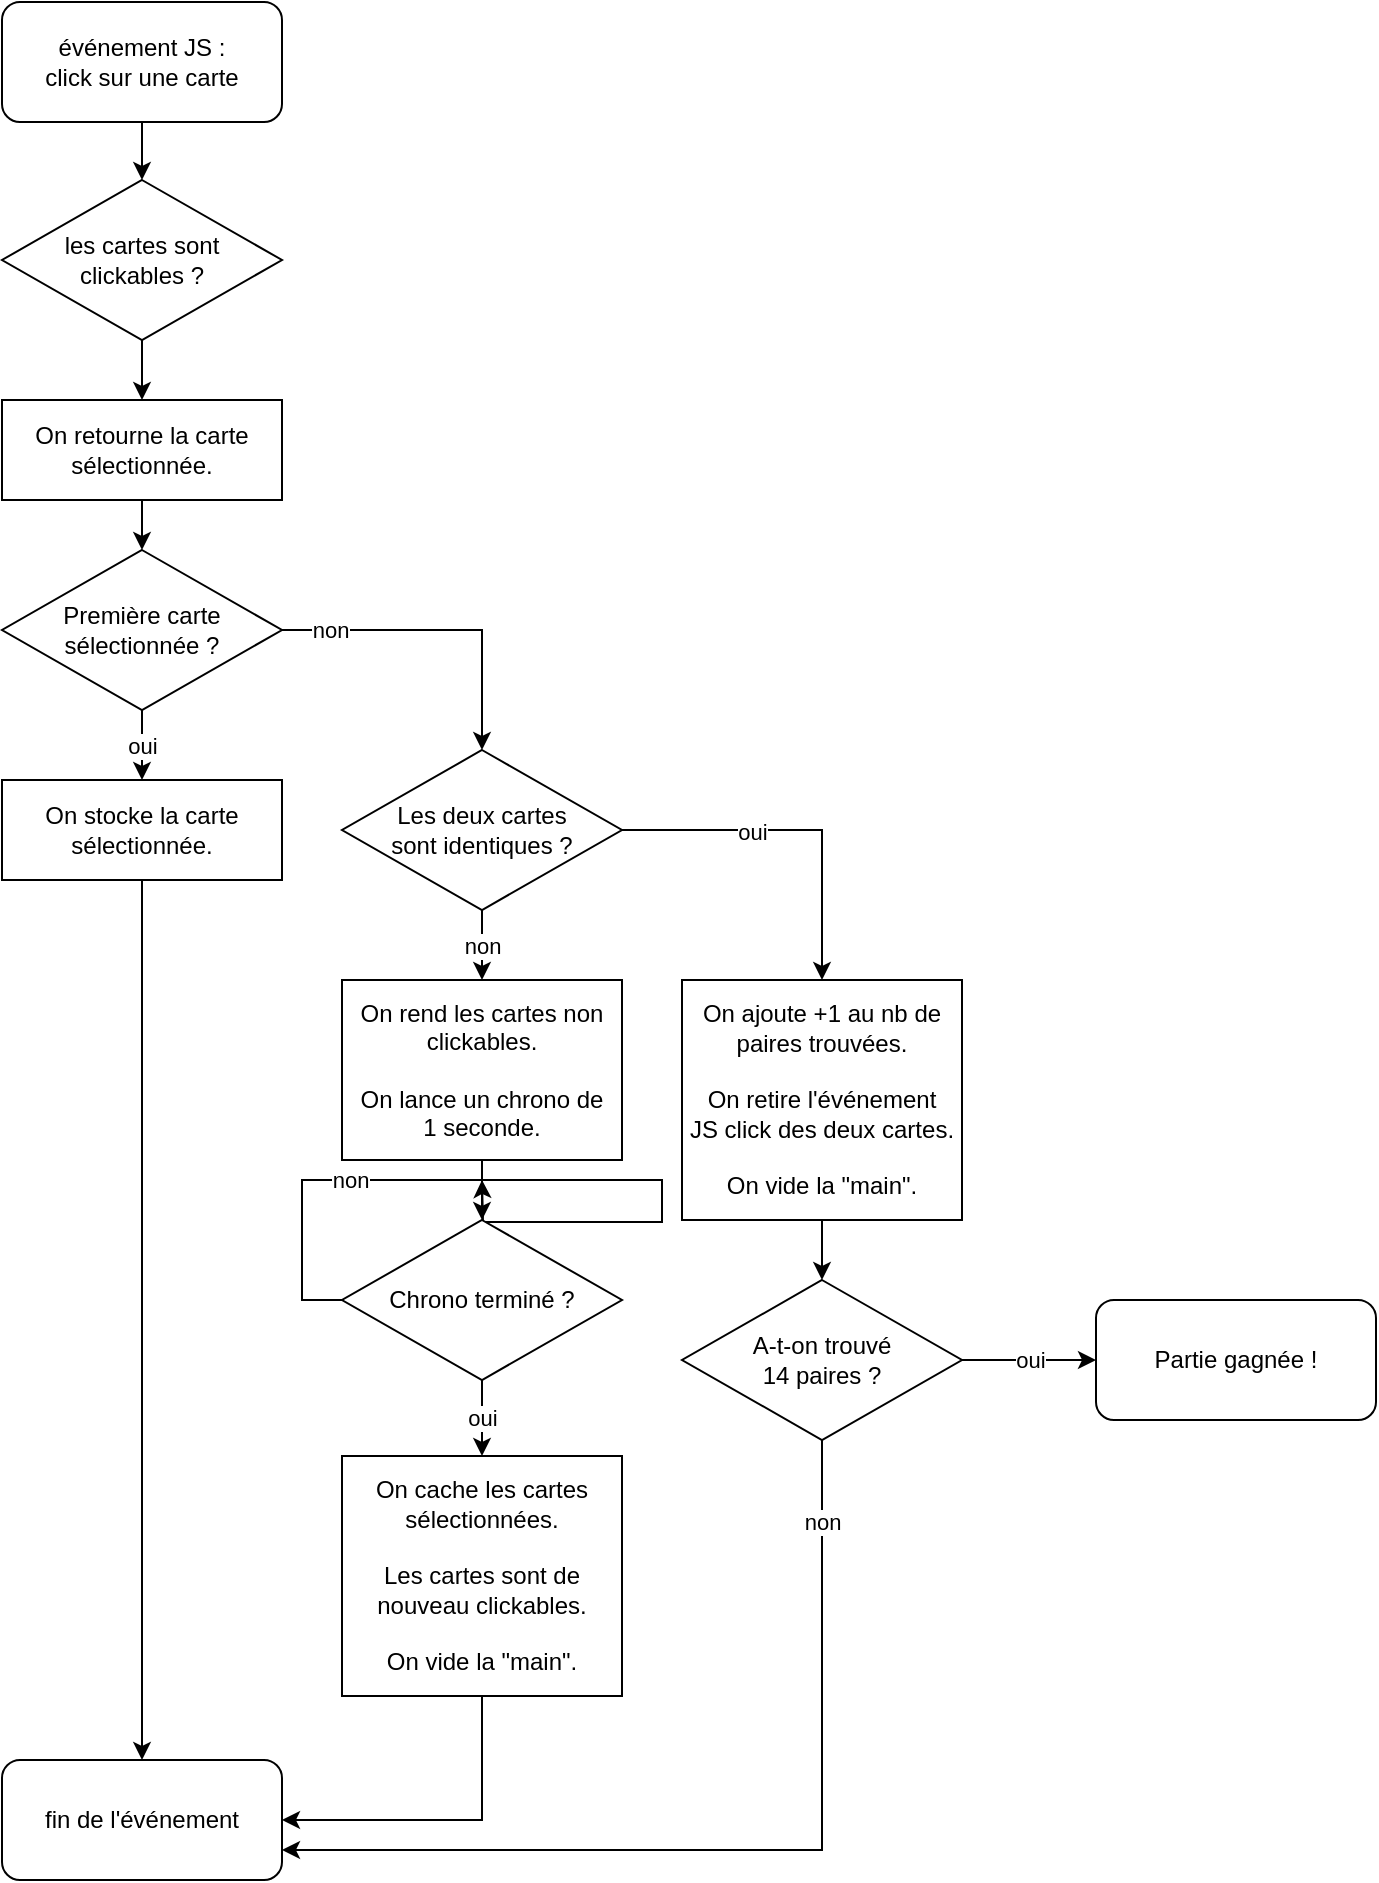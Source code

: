 <mxfile version="14.6.13" type="github">
  <diagram id="Mho7VbrldvnrTyEdaJBi" name="Page-1">
    <mxGraphModel dx="2297" dy="1253" grid="1" gridSize="10" guides="1" tooltips="1" connect="1" arrows="1" fold="1" page="1" pageScale="1" pageWidth="827" pageHeight="1169" math="0" shadow="0">
      <root>
        <mxCell id="0" />
        <mxCell id="1" parent="0" />
        <mxCell id="lv7PpkQllb6Zml0wK7hn-7" style="edgeStyle=orthogonalEdgeStyle;rounded=0;orthogonalLoop=1;jettySize=auto;html=1;exitX=0.5;exitY=1;exitDx=0;exitDy=0;entryX=0.5;entryY=0;entryDx=0;entryDy=0;" edge="1" parent="1" source="lv7PpkQllb6Zml0wK7hn-1" target="lv7PpkQllb6Zml0wK7hn-2">
          <mxGeometry relative="1" as="geometry" />
        </mxCell>
        <mxCell id="lv7PpkQllb6Zml0wK7hn-1" value="événement JS : &lt;br&gt;click sur une carte" style="rounded=1;whiteSpace=wrap;html=1;" vertex="1" parent="1">
          <mxGeometry x="303" y="161" width="140" height="60" as="geometry" />
        </mxCell>
        <mxCell id="lv7PpkQllb6Zml0wK7hn-8" style="edgeStyle=orthogonalEdgeStyle;rounded=0;orthogonalLoop=1;jettySize=auto;html=1;exitX=0.5;exitY=1;exitDx=0;exitDy=0;entryX=0.5;entryY=0;entryDx=0;entryDy=0;" edge="1" parent="1" source="lv7PpkQllb6Zml0wK7hn-2" target="lv7PpkQllb6Zml0wK7hn-4">
          <mxGeometry relative="1" as="geometry" />
        </mxCell>
        <mxCell id="lv7PpkQllb6Zml0wK7hn-2" value="les cartes sont &lt;br&gt;clickables ?" style="rhombus;whiteSpace=wrap;html=1;" vertex="1" parent="1">
          <mxGeometry x="303" y="250" width="140" height="80" as="geometry" />
        </mxCell>
        <mxCell id="lv7PpkQllb6Zml0wK7hn-3" value="fin de l&#39;événement" style="rounded=1;whiteSpace=wrap;html=1;" vertex="1" parent="1">
          <mxGeometry x="303" y="1040" width="140" height="60" as="geometry" />
        </mxCell>
        <mxCell id="lv7PpkQllb6Zml0wK7hn-9" style="edgeStyle=orthogonalEdgeStyle;rounded=0;orthogonalLoop=1;jettySize=auto;html=1;exitX=0.5;exitY=1;exitDx=0;exitDy=0;entryX=0.5;entryY=0;entryDx=0;entryDy=0;" edge="1" parent="1" source="lv7PpkQllb6Zml0wK7hn-4" target="lv7PpkQllb6Zml0wK7hn-5">
          <mxGeometry relative="1" as="geometry" />
        </mxCell>
        <mxCell id="lv7PpkQllb6Zml0wK7hn-4" value="On retourne la carte sélectionnée." style="rounded=0;whiteSpace=wrap;html=1;" vertex="1" parent="1">
          <mxGeometry x="303" y="360" width="140" height="50" as="geometry" />
        </mxCell>
        <mxCell id="lv7PpkQllb6Zml0wK7hn-10" value="oui" style="edgeStyle=orthogonalEdgeStyle;rounded=0;orthogonalLoop=1;jettySize=auto;html=1;exitX=0.5;exitY=1;exitDx=0;exitDy=0;entryX=0.5;entryY=0;entryDx=0;entryDy=0;" edge="1" parent="1" source="lv7PpkQllb6Zml0wK7hn-5" target="lv7PpkQllb6Zml0wK7hn-6">
          <mxGeometry relative="1" as="geometry" />
        </mxCell>
        <mxCell id="lv7PpkQllb6Zml0wK7hn-13" style="edgeStyle=orthogonalEdgeStyle;rounded=0;orthogonalLoop=1;jettySize=auto;html=1;exitX=1;exitY=0.5;exitDx=0;exitDy=0;entryX=0.5;entryY=0;entryDx=0;entryDy=0;" edge="1" parent="1" source="lv7PpkQllb6Zml0wK7hn-5" target="lv7PpkQllb6Zml0wK7hn-12">
          <mxGeometry relative="1" as="geometry" />
        </mxCell>
        <mxCell id="lv7PpkQllb6Zml0wK7hn-35" value="non" style="edgeLabel;html=1;align=center;verticalAlign=middle;resizable=0;points=[];" vertex="1" connectable="0" parent="lv7PpkQllb6Zml0wK7hn-13">
          <mxGeometry x="-0.697" y="-3" relative="1" as="geometry">
            <mxPoint y="-3" as="offset" />
          </mxGeometry>
        </mxCell>
        <mxCell id="lv7PpkQllb6Zml0wK7hn-5" value="&lt;div&gt;Première carte &lt;br&gt;&lt;/div&gt;&lt;div&gt;sélectionnée ?&lt;br&gt;&lt;/div&gt;" style="rhombus;whiteSpace=wrap;html=1;" vertex="1" parent="1">
          <mxGeometry x="303" y="435" width="140" height="80" as="geometry" />
        </mxCell>
        <mxCell id="lv7PpkQllb6Zml0wK7hn-11" style="edgeStyle=orthogonalEdgeStyle;rounded=0;orthogonalLoop=1;jettySize=auto;html=1;exitX=0.5;exitY=1;exitDx=0;exitDy=0;entryX=0.5;entryY=0;entryDx=0;entryDy=0;" edge="1" parent="1" source="lv7PpkQllb6Zml0wK7hn-6" target="lv7PpkQllb6Zml0wK7hn-3">
          <mxGeometry relative="1" as="geometry" />
        </mxCell>
        <mxCell id="lv7PpkQllb6Zml0wK7hn-6" value="On stocke la carte&lt;br&gt;sélectionnée." style="rounded=0;whiteSpace=wrap;html=1;" vertex="1" parent="1">
          <mxGeometry x="303" y="550" width="140" height="50" as="geometry" />
        </mxCell>
        <mxCell id="lv7PpkQllb6Zml0wK7hn-19" style="edgeStyle=orthogonalEdgeStyle;rounded=0;orthogonalLoop=1;jettySize=auto;html=1;exitX=1;exitY=0.5;exitDx=0;exitDy=0;entryX=0.5;entryY=0;entryDx=0;entryDy=0;" edge="1" parent="1" source="lv7PpkQllb6Zml0wK7hn-12" target="lv7PpkQllb6Zml0wK7hn-14">
          <mxGeometry relative="1" as="geometry" />
        </mxCell>
        <mxCell id="lv7PpkQllb6Zml0wK7hn-20" value="oui" style="edgeLabel;html=1;align=center;verticalAlign=middle;resizable=0;points=[];" vertex="1" connectable="0" parent="lv7PpkQllb6Zml0wK7hn-19">
          <mxGeometry x="-0.259" y="-1" relative="1" as="geometry">
            <mxPoint as="offset" />
          </mxGeometry>
        </mxCell>
        <mxCell id="lv7PpkQllb6Zml0wK7hn-22" value="non" style="edgeStyle=orthogonalEdgeStyle;rounded=0;orthogonalLoop=1;jettySize=auto;html=1;exitX=0.5;exitY=1;exitDx=0;exitDy=0;entryX=0.5;entryY=0;entryDx=0;entryDy=0;" edge="1" parent="1" source="lv7PpkQllb6Zml0wK7hn-12" target="lv7PpkQllb6Zml0wK7hn-21">
          <mxGeometry relative="1" as="geometry" />
        </mxCell>
        <mxCell id="lv7PpkQllb6Zml0wK7hn-12" value="&lt;div&gt;Les deux cartes&lt;br&gt;&lt;/div&gt;&lt;div&gt;sont identiques ?&lt;br&gt;&lt;/div&gt;" style="rhombus;whiteSpace=wrap;html=1;" vertex="1" parent="1">
          <mxGeometry x="473" y="535" width="140" height="80" as="geometry" />
        </mxCell>
        <mxCell id="lv7PpkQllb6Zml0wK7hn-16" style="edgeStyle=orthogonalEdgeStyle;rounded=0;orthogonalLoop=1;jettySize=auto;html=1;exitX=0.5;exitY=1;exitDx=0;exitDy=0;entryX=0.5;entryY=0;entryDx=0;entryDy=0;" edge="1" parent="1" source="lv7PpkQllb6Zml0wK7hn-14" target="lv7PpkQllb6Zml0wK7hn-15">
          <mxGeometry relative="1" as="geometry" />
        </mxCell>
        <mxCell id="lv7PpkQllb6Zml0wK7hn-14" value="&lt;div&gt;On ajoute +1 au nb de paires trouvées.&lt;/div&gt;&lt;div&gt;&lt;br&gt;&lt;/div&gt;&lt;div&gt;On retire l&#39;événement &lt;br&gt;JS click des deux cartes.&lt;/div&gt;&lt;div&gt;&lt;br&gt;&lt;/div&gt;&lt;div&gt;On vide la &quot;main&quot;.&lt;br&gt;&lt;/div&gt;" style="rounded=0;whiteSpace=wrap;html=1;" vertex="1" parent="1">
          <mxGeometry x="643" y="650" width="140" height="120" as="geometry" />
        </mxCell>
        <mxCell id="lv7PpkQllb6Zml0wK7hn-32" value="oui" style="edgeStyle=orthogonalEdgeStyle;rounded=0;orthogonalLoop=1;jettySize=auto;html=1;exitX=1;exitY=0.5;exitDx=0;exitDy=0;entryX=0;entryY=0.5;entryDx=0;entryDy=0;" edge="1" parent="1" source="lv7PpkQllb6Zml0wK7hn-15" target="lv7PpkQllb6Zml0wK7hn-17">
          <mxGeometry relative="1" as="geometry" />
        </mxCell>
        <mxCell id="lv7PpkQllb6Zml0wK7hn-33" style="edgeStyle=orthogonalEdgeStyle;rounded=0;orthogonalLoop=1;jettySize=auto;html=1;exitX=0.5;exitY=1;exitDx=0;exitDy=0;entryX=1;entryY=0.75;entryDx=0;entryDy=0;" edge="1" parent="1" source="lv7PpkQllb6Zml0wK7hn-15" target="lv7PpkQllb6Zml0wK7hn-3">
          <mxGeometry relative="1" as="geometry" />
        </mxCell>
        <mxCell id="lv7PpkQllb6Zml0wK7hn-36" value="non" style="edgeLabel;html=1;align=center;verticalAlign=middle;resizable=0;points=[];" vertex="1" connectable="0" parent="lv7PpkQllb6Zml0wK7hn-33">
          <mxGeometry x="-0.827" relative="1" as="geometry">
            <mxPoint as="offset" />
          </mxGeometry>
        </mxCell>
        <mxCell id="lv7PpkQllb6Zml0wK7hn-15" value="&lt;div&gt;A-t-on trouvé&lt;/div&gt;&lt;div&gt;14 paires ?&lt;br&gt;&lt;/div&gt;" style="rhombus;whiteSpace=wrap;html=1;" vertex="1" parent="1">
          <mxGeometry x="643" y="800" width="140" height="80" as="geometry" />
        </mxCell>
        <mxCell id="lv7PpkQllb6Zml0wK7hn-17" value="Partie gagnée !" style="rounded=1;whiteSpace=wrap;html=1;" vertex="1" parent="1">
          <mxGeometry x="850" y="810" width="140" height="60" as="geometry" />
        </mxCell>
        <mxCell id="lv7PpkQllb6Zml0wK7hn-25" style="edgeStyle=orthogonalEdgeStyle;rounded=0;orthogonalLoop=1;jettySize=auto;html=1;exitX=0.5;exitY=1;exitDx=0;exitDy=0;entryX=0.5;entryY=0;entryDx=0;entryDy=0;" edge="1" parent="1" source="lv7PpkQllb6Zml0wK7hn-21" target="lv7PpkQllb6Zml0wK7hn-23">
          <mxGeometry relative="1" as="geometry" />
        </mxCell>
        <mxCell id="lv7PpkQllb6Zml0wK7hn-21" value="&lt;div&gt;On rend les cartes non&lt;/div&gt;&lt;div&gt;clickables.&lt;/div&gt;&lt;div&gt;&lt;br&gt;&lt;/div&gt;&lt;div&gt;On lance un chrono de&lt;/div&gt;&lt;div&gt;1 seconde.&lt;br&gt;&lt;/div&gt;" style="rounded=0;whiteSpace=wrap;html=1;" vertex="1" parent="1">
          <mxGeometry x="473" y="650" width="140" height="90" as="geometry" />
        </mxCell>
        <mxCell id="lv7PpkQllb6Zml0wK7hn-26" style="edgeStyle=orthogonalEdgeStyle;rounded=0;orthogonalLoop=1;jettySize=auto;html=1;exitX=0;exitY=0.5;exitDx=0;exitDy=0;" edge="1" parent="1" source="lv7PpkQllb6Zml0wK7hn-23">
          <mxGeometry relative="1" as="geometry">
            <mxPoint x="543" y="750" as="targetPoint" />
          </mxGeometry>
        </mxCell>
        <mxCell id="lv7PpkQllb6Zml0wK7hn-27" value="non" style="edgeLabel;html=1;align=center;verticalAlign=middle;resizable=0;points=[];" vertex="1" connectable="0" parent="lv7PpkQllb6Zml0wK7hn-26">
          <mxGeometry x="-0.472" relative="1" as="geometry">
            <mxPoint as="offset" />
          </mxGeometry>
        </mxCell>
        <mxCell id="lv7PpkQllb6Zml0wK7hn-28" value="oui" style="edgeStyle=orthogonalEdgeStyle;rounded=0;orthogonalLoop=1;jettySize=auto;html=1;exitX=0.5;exitY=1;exitDx=0;exitDy=0;entryX=0.5;entryY=0;entryDx=0;entryDy=0;" edge="1" parent="1" source="lv7PpkQllb6Zml0wK7hn-23" target="lv7PpkQllb6Zml0wK7hn-24">
          <mxGeometry relative="1" as="geometry" />
        </mxCell>
        <mxCell id="lv7PpkQllb6Zml0wK7hn-23" value="Chrono terminé ?" style="rhombus;whiteSpace=wrap;html=1;" vertex="1" parent="1">
          <mxGeometry x="473" y="770" width="140" height="80" as="geometry" />
        </mxCell>
        <mxCell id="lv7PpkQllb6Zml0wK7hn-34" style="edgeStyle=orthogonalEdgeStyle;rounded=0;orthogonalLoop=1;jettySize=auto;html=1;exitX=0.5;exitY=1;exitDx=0;exitDy=0;entryX=1;entryY=0.5;entryDx=0;entryDy=0;" edge="1" parent="1" source="lv7PpkQllb6Zml0wK7hn-24" target="lv7PpkQllb6Zml0wK7hn-3">
          <mxGeometry relative="1" as="geometry" />
        </mxCell>
        <mxCell id="lv7PpkQllb6Zml0wK7hn-24" value="&lt;div&gt;On cache les cartes sélectionnées.&lt;/div&gt;&lt;div&gt;&lt;br&gt;&lt;/div&gt;&lt;div&gt;Les cartes sont de nouveau clickables.&lt;/div&gt;&lt;div&gt;&lt;br&gt;&lt;/div&gt;&lt;div&gt;On vide la &quot;main&quot;.&lt;br&gt;&lt;/div&gt;" style="rounded=0;whiteSpace=wrap;html=1;" vertex="1" parent="1">
          <mxGeometry x="473" y="888" width="140" height="120" as="geometry" />
        </mxCell>
      </root>
    </mxGraphModel>
  </diagram>
</mxfile>
